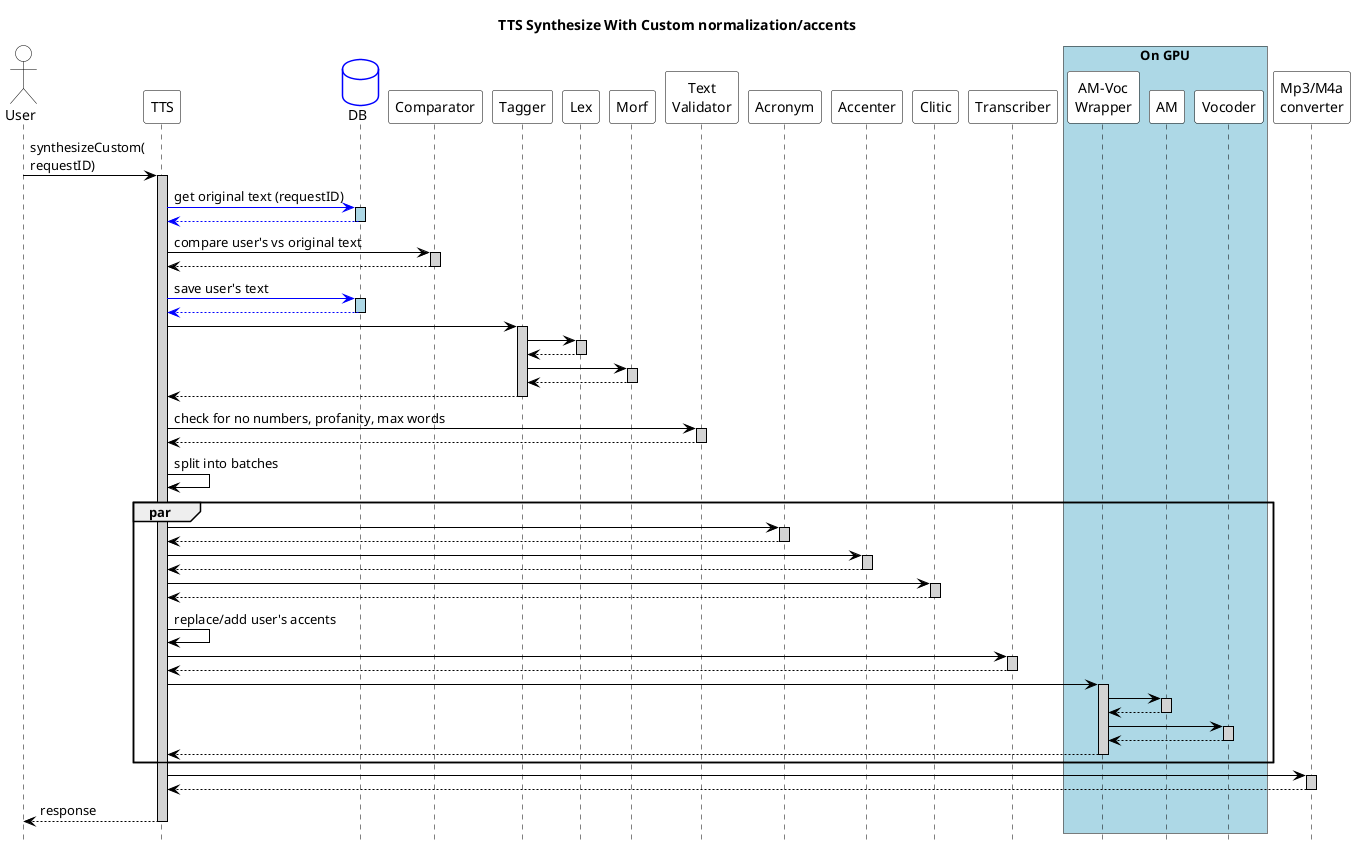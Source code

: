 @startuml TTS

skinparam sequence {
ParticipantBorderColor Black
ActorBorderColor Black

ParticipantBackgroundColor White
ActorBackgroundColor White

ArrowColor black
LifeLineBorderColor black
LifeLineBackgroundColor lightgray

BoxBorderColor black
}
skinparam databaseBackgroundColor White
skinparam dataBaseBorderColor Blue

hide footbox
title TTS Synthesize With Custom normalization/accents

' skinparam handwritten true

actor User
participant "TTS" as tts
database "DB" as DB
participant "Comparator" as comparator
participant "Tagger" as tagger
participant "Lex" as lex
participant "Morf" as morf
participant "Text\nValidator" as validator
participant "Acronym" as acronym
participant "Accenter" as accenter
participant "Clitic" as clitic
participant "Transcriber" as transcriber

box "On GPU" #LightBlue
participant "AM-Voc\nWrapper" as amVoc
participant "AM" as am
participant "Vocoder" as vocoder
end box
participant "Mp3/M4a\nconverter" as converter

User -> tts: synthesizeCustom(\nrequestID)
activate tts

tts -[#blue]> DB: get original text (requestID)
activate DB #lightblue
DB -[#blue]-> tts:
deactivate DB

tts -> comparator: compare user's vs original text 
activate comparator
comparator --> tts:
deactivate comparator

tts -[#blue]> DB: save user's text
activate DB #lightblue
DB -[#blue]-> tts:
deactivate DB

tts -> tagger: 
activate tagger
tagger -> lex: 
activate lex
lex --> tagger:
deactivate lex

tagger -> morf: 
activate morf
morf --> tagger:
deactivate morf

tagger --> tts:
deactivate tagger

tts -> validator: check for no numbers, profanity, max words
activate validator
validator --> tts:
deactivate validator

tts -> tts: split into batches

par

tts -> acronym: 
activate acronym
acronym --> tts:
deactivate acronym

tts -> accenter: 
activate accenter
accenter --> tts:
deactivate accenter

tts -> clitic: 
activate clitic
clitic --> tts:
deactivate clitic

tts -> tts: replace/add user's accents

tts -> transcriber: 
activate transcriber
transcriber --> tts:
deactivate transcriber

tts -> amVoc: 
activate amVoc

amVoc -> am: 
activate am
am --> amVoc:
deactivate am

amVoc -> vocoder: 
activate vocoder
vocoder --> amVoc:
deactivate vocoder
amVoc --> tts:
deactivate amVoc
end

tts -> converter: 
activate converter
converter --> tts:
deactivate converter


tts --> User: response
deactivate tts

@enduml